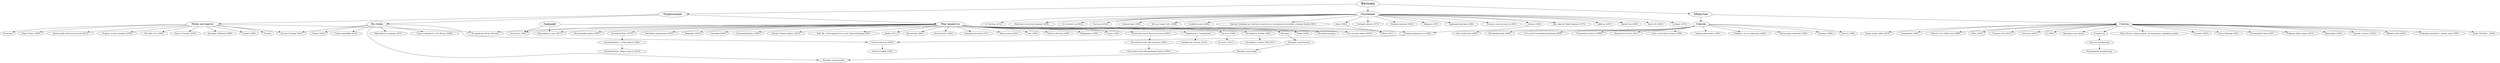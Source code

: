 digraph G {
	Фильмы [fontsize=26];

	Нормальные [fontsize=22];
		"Мне нравится" [fontsize=20];
		"Меня заставили" [fontsize=20];
		"Не очень" [fontsize=20];
	Ебанутые [fontsize=22];
		Слегка [fontsize=20];
		Совсем [fontsize=20];
		Лавкрафт [fontsize=20];
	Охуенные [fontsize=22];

	Фильмы -> Нормальные;
		Нормальные -> "Мне нравится";
		Нормальные -> "Меня заставили";
		Нормальные -> "Не очень";
	Фильмы -> Ебанутые;
		Ебанутые -> Слегка;
		Ебанутые -> Совсем;
	Фильмы -> Охуенные;

	Лавкрафт -> "Зов Ктулху (2005)";
	Лавкрафт -> "Шепчущий во тьме (2011)";
	Лавкрафт -> "Свет из иных миров (2019)"

	"Мне нравится" -> "Пароходный билл (1928)";
	"Мне нравится" -> "Безумный Макс (1979)" -> "Безумный Макс 2: Воин дороги (1981)" -> "Безумный Макс: Дорога ярости (2015)";
	"Мне нравится" -> "Бэтмен возвращается (1992)" -> "Бэтмен навсегда (1995)";
	"Мне нравится" -> "Властелин колец: Братство кольца (2001)" -> "Властелин колец: Две крепости (2002)" -> "Властелин колец: Возвращение Короля (2003)";
	"Мне нравится" -> "Внутри Льюина Дэвиса (2012)";
	"Мне нравится" -> "Вонг Фу, с благодарностью за всё! Джули Ньюмар (1995)";
	"Мне нравится" -> "Драйв (2011)";
	"Мне нравится" -> "Другой мир (2003)";
	"Мне нравится" -> "Ван Хельсинг (2004)";
	"Мне нравится" -> "Заводной апельсин (1971)";
	"Мне нравится" -> "Зов Ктулху (2005)";
	"Мне нравится" -> "Шепчущий во тьме (2011)";
	"Мне нравится" -> "Игры разума (2001)";
	"Мне нравится" -> "На игле (1996)" -> "На игле 2 (2017)";
	"Мне нравится" -> "Оно (1990)";
	"Мне нравится" -> "Планета обезьян (1968)";
	"Мне нравится" -> "Привидение (1990)";
	"Мне нравится" -> "Страх (1983)";
	"Мне нравится" -> "Терминатор 2: Судный день" -> "Терминатор: Генезис (2015)";
	"Мне нравится" -> "Кэнди (2006)";
	"Мне нравится" -> "Не думай про белых обезъян";
	"Мне нравится" -> "Истории подземки";
	"Мне нравится" -> "Изгоняющий заново (1990)";
	"Мне нравится" -> "Унесённые призраками (2002)";
	"Мне нравится" -> "Варкрафт (2016)";
	"Мне нравится" -> "Матрица" -> "Матрица: перезагрузка" -> "Матрица: революция" -> "Матрица: воскрешение";
	"Мне нравится" -> "Дюна (2021)";
	"Мне нравится" -> "Семьянин (2000)";
	"Мне нравится" -> "Бегущий по лезвию (1982)" -> "Бегущий по лезвию 2049 (2017)";

	"Меня заставили" -> "Не думай про белых обезъян";
	"Меня заставили" -> "Сияние (1980)";
	"Меня заставили" -> "Титаник";
	"Меня заставили" -> "Метропия";
	"Меня заставили" -> "Мэри и Макс (2009)";
	"Меня заставили" -> "Чудо на Гудзоне (2016)";
	"Меня заставили" -> "Доктор Стрендж (2016)";
	"Меня заставили" -> "Далласский клуб покупателей (2013)";
	"Меня заставили" -> "В джазе только девушки (1959)";
	"Меня заставили" -> "500 дней лета (2009)";
	"Меня заставили" -> "Большой Лебовски (1998)";

	"Не очень" -> "Мир Юрского периода (2015)";
	"Не очень" -> "Страх и ненависть в Лас-Вегасе (1998)";
	"Не очень" -> "Матрица: воскрешение";
	"Не очень" -> "Отряд самоубийц (2016)";
	"Не очень" -> "Доктор Стрендж (2016)";
	"Не очень" -> "Ворон (1994)";
	"Не очень" -> "Бэтмен навсегда (1995)" -> "Бэтмен и робин (1997)";

	Слегка -> "Ангел Мщения (1981)";
	Слегка -> "Беспокойная Анна (2007)";
	Слегка -> "В финале Джон умрет (2012)";
	Слегка -> "Видеодром (1982)";
	Слегка -> "Горячие головы 2 (1993)";
	Слегка -> "Жидкое небо (1982)";
	Слегка -> "Зловещие мертвецы 3: Армия тьмы (1992)";
	Слегка -> "Клуб «Shortbus» (2006)";
	Слегка -> "Новые парни турбо (2010)";
	Слегка -> "Отвращение (1965)";
	Слегка -> "Панк из Солт-Лейк-Сити (1998)";
	Слегка -> "Робот (2010)";
	Слегка -> "Теорема Зеро (2013)";
	Слегка -> "Техносекс (2002)";
	Слегка -> "Я (2009)";
	Слегка -> "Пережить свою жизнь";
	Слегка -> "Реаниматор" -> "Невеста реаниматора" -> "Возвращение реаниматора";
	Слегка -> "Труп в белом саване дрожит, но продолжает принимать ванну";
	Слегка -> "Безумие (2005)";

	Совсем -> "Бисер перед свиньями (1999)";
	Совсем -> "Декодер (1984)";
	Совсем -> "Догола (1999)";
	Совсем -> "Кислотный дом (1998)";
	Совсем -> "Малиновый рейх (2004)";
	Совсем -> "Отто, или В компании мертвецов (2008)";
	Совсем -> "Токсичный мститель (1984)";
	Совсем -> "Трудно быть Богом (2013)";
	Совсем -> "Тэцуо, железный человек (1989)";
	Совсем -> "Эдвард руки-пенисы (1991)";
	Совсем -> "Я киборг, но это нормально (2006)";

	Охуенные -> "Бэтмен (1966)" -> "Бэтмен возвращается (1992)";
	Охуенные -> "Водный мир (1995)";
	Охуенные -> "Всегда говори «ДА» (2008)";
	Охуенные -> "Голубой утенок (2006)";
	Охуенные -> "Доктор Стрейнджлав, или Как я научился не волноваться и полюбил атомную бомбу (1963)";
	Охуенные -> "Дюна (1984)" -> "Дюна (2021)";
	Охуенные -> "Зеленый сойлент (1973)";
	Охуенные -> "Машина времени (2002)";
	Охуенные -> "Нирвана (1997)";
	Охуенные -> "Одинокий мужчина (2009)";
	Охуенные -> "Растрать свою молодость (2003)";
	Охуенные -> "Шоу ужасов Рокки Хоррора (1975)";
	Охуенные -> "Сибилла (2007)";
	Охуенные -> "Время Евы (2009)";
	Охуенные -> "Трасса 60 (2002)";
	Охуенные -> "Солярис (1972)";
	Охуенные -> "Ex Machina (2014)";
	Охуенные -> "Мальчик в полосатой пижаме (2008)";
	Охуенные -> "Er ist wieder da (2014)";
	Охуенные -> "Расплата (2016)";
	Охуенные -> "Свет из иных миров (2019)";
}
